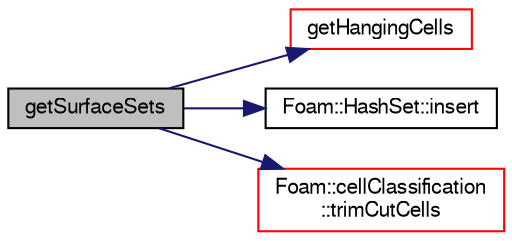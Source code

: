 digraph "getSurfaceSets"
{
  bgcolor="transparent";
  edge [fontname="FreeSans",fontsize="10",labelfontname="FreeSans",labelfontsize="10"];
  node [fontname="FreeSans",fontsize="10",shape=record];
  rankdir="LR";
  Node0 [label="getSurfaceSets",height=0.2,width=0.4,color="black", fillcolor="grey75", style="filled", fontcolor="black"];
  Node0 -> Node1 [color="midnightblue",fontsize="10",style="solid",fontname="FreeSans"];
  Node1 [label="getHangingCells",height=0.2,width=0.4,color="red",URL="$a25478.html#a132f4892a58ea8f9478b78c38c9747d7",tooltip="Get cells using points on &#39;outside&#39; only. "];
  Node0 -> Node306 [color="midnightblue",fontsize="10",style="solid",fontname="FreeSans"];
  Node306 [label="Foam::HashSet::insert",height=0.2,width=0.4,color="black",URL="$a25690.html#a49f0753d9652681fc3a81f59951a0ad7",tooltip="Insert a new entry. "];
  Node0 -> Node307 [color="midnightblue",fontsize="10",style="solid",fontname="FreeSans"];
  Node307 [label="Foam::cellClassification\l::trimCutCells",height=0.2,width=0.4,color="red",URL="$a24950.html#a8545d85708fc293d61e5f7c552ec8f8c"];
}
